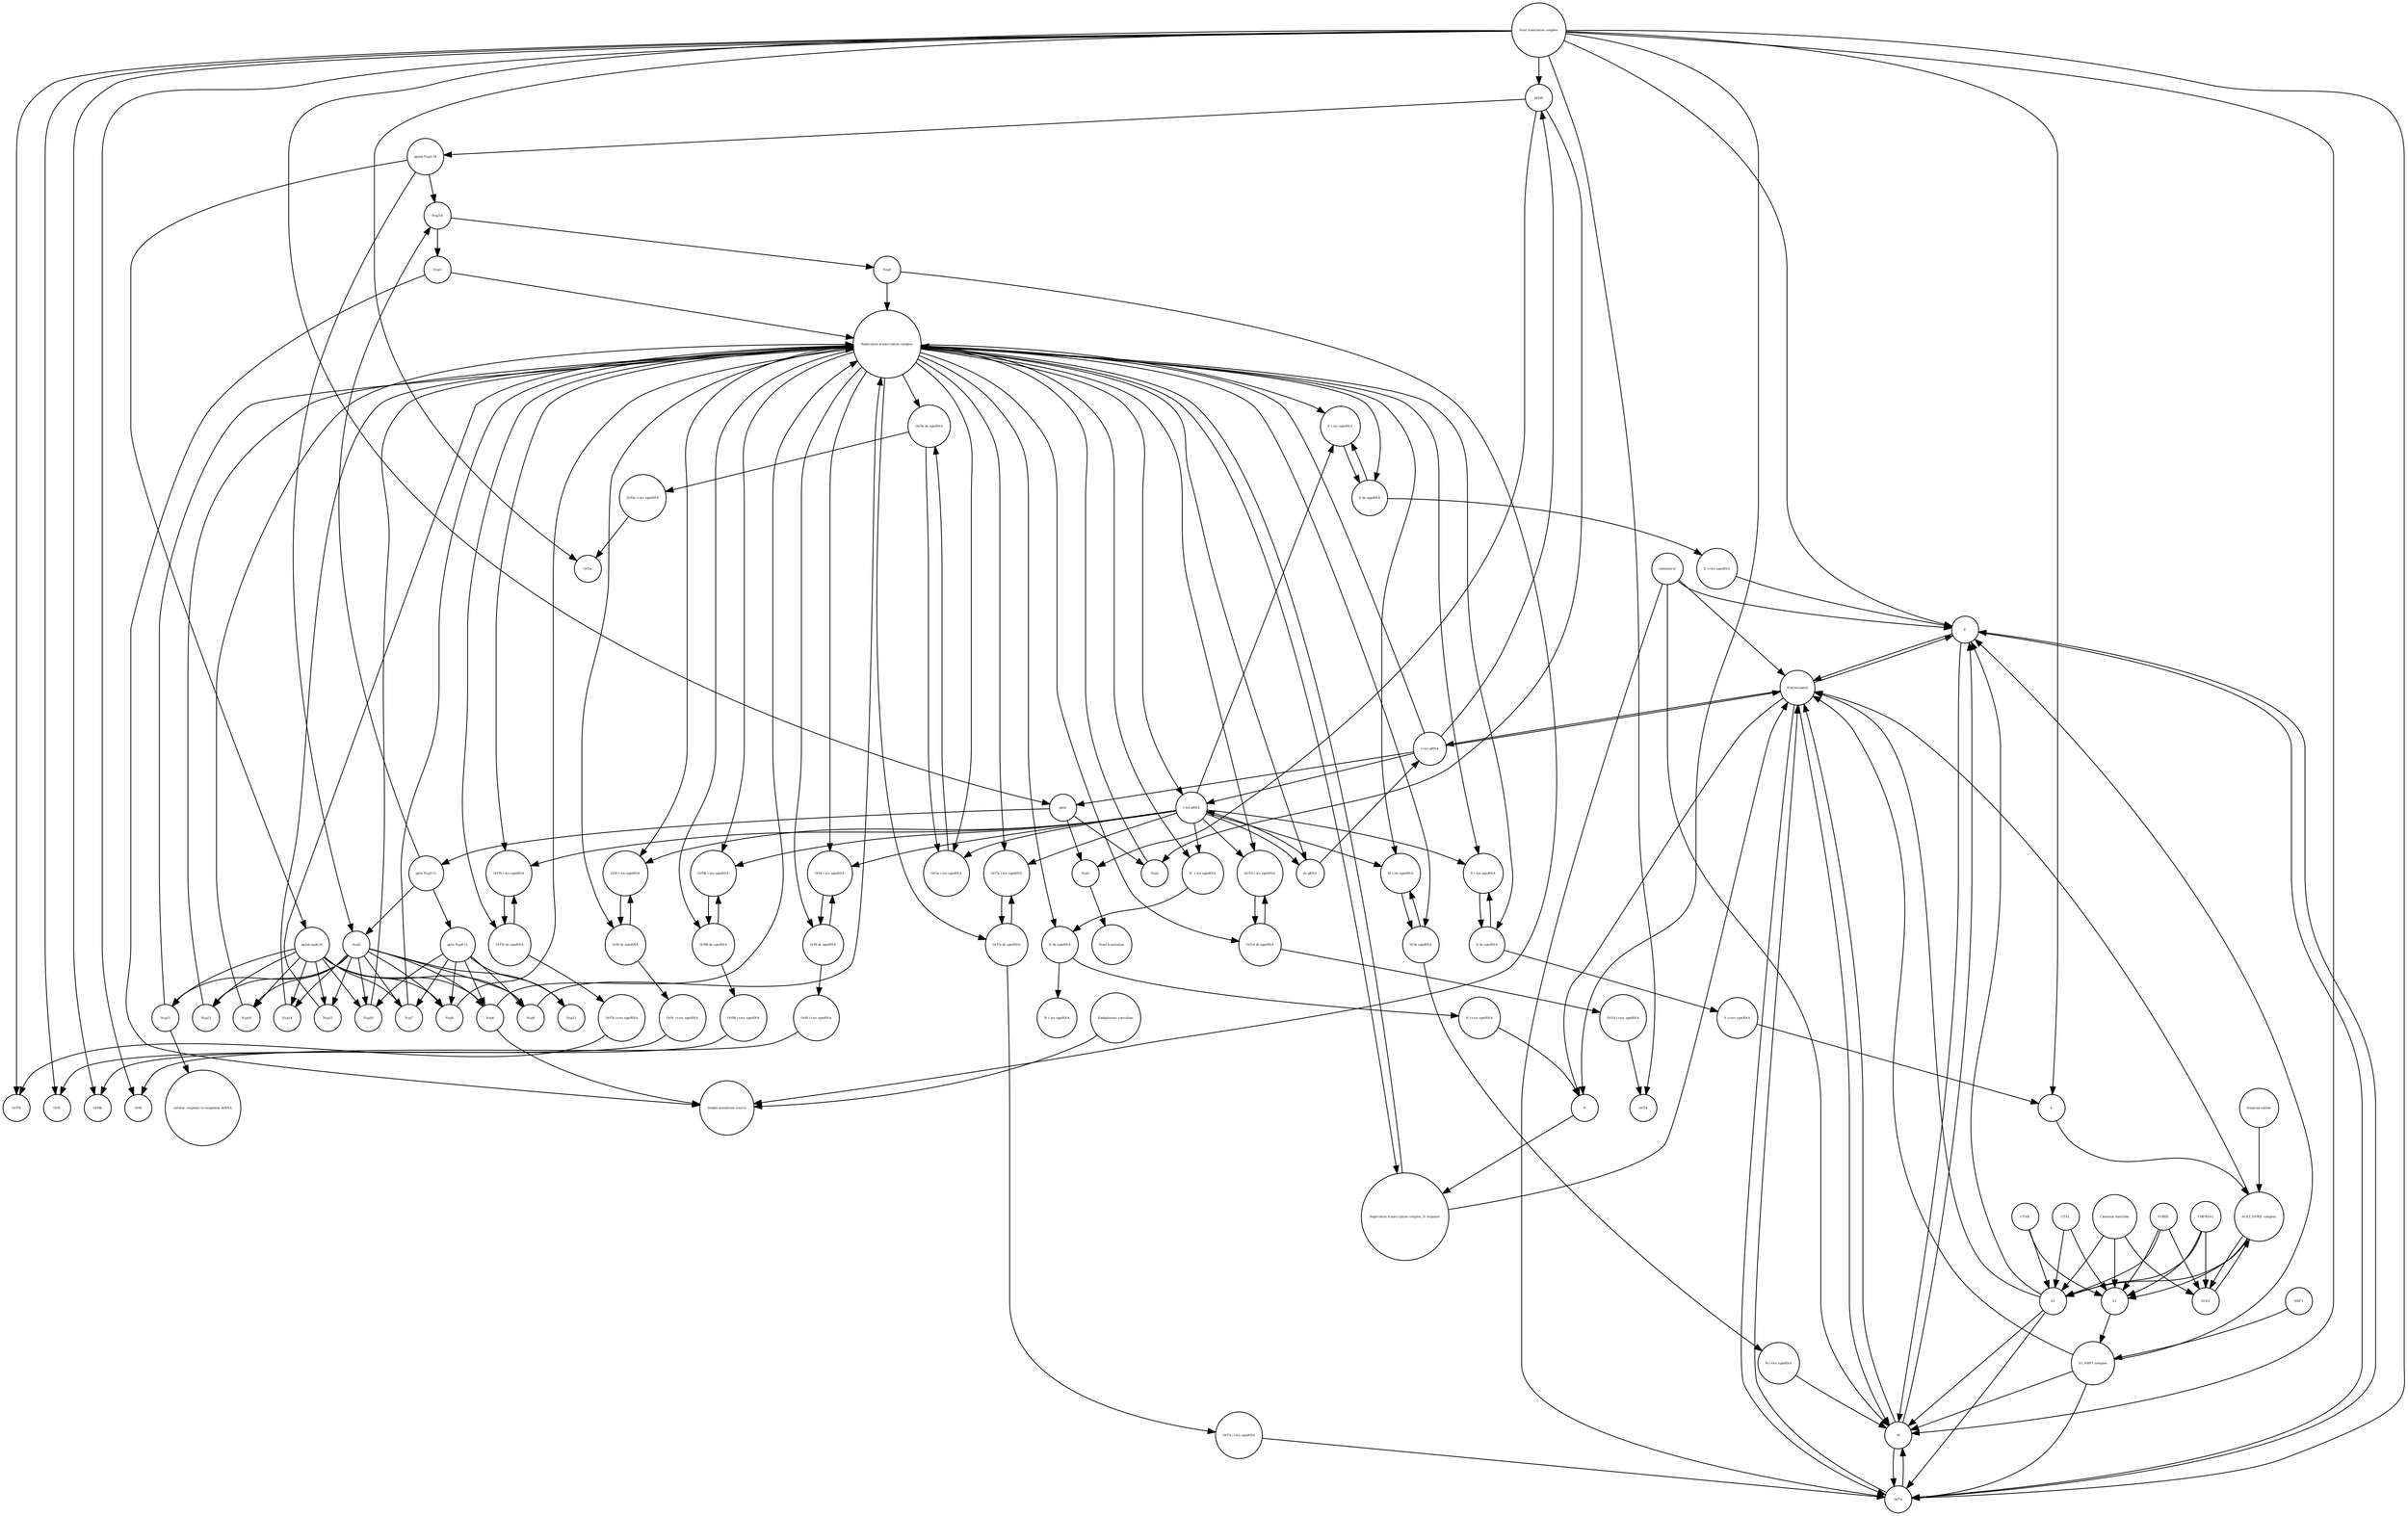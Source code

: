 strict digraph  {
Nsp1 [annotation=urn_miriam_ncbiprotein_YP_009725297, bipartite=0, cls=macromolecule, fontsize=4, label=Nsp1, shape=circle];
"Host translation" [annotation="urn_miriam_obo.go_GO%3A0006412", bipartite=0, cls=phenotype, fontsize=4, label="Host translation", shape=circle];
Nsp15 [annotation=urn_miriam_ncbiprotein_YP_009725310, bipartite=0, cls=macromolecule, fontsize=4, label=Nsp15, shape=circle];
"cellular response to exogenous dsRNA" [annotation="urn_miriam_obo.go_GO%3A0071360", bipartite=0, cls=phenotype, fontsize=4, label="cellular response to exogenous dsRNA", shape=circle];
"Orf8 (-)ss sgmRNA" [annotation="", bipartite=0, cls="nucleic acid feature", fontsize=4, label="Orf8 (-)ss sgmRNA", shape=circle];
Orf6 [annotation=urn_miriam_uniprot_P0DTC6, bipartite=0, cls=macromolecule, fontsize=4, label=Orf6, shape=circle];
"Orf14 (+)ss sgmRNA" [annotation="", bipartite=0, cls="nucleic acid feature", fontsize=4, label="Orf14 (+)ss sgmRNA", shape=circle];
CTSB [annotation="", bipartite=0, cls=macromolecule, fontsize=4, label=CTSB, shape=circle];
"Orf3a ds sgmRNA" [annotation="", bipartite=0, cls="nucleic acid feature", fontsize=4, label="Orf3a ds sgmRNA", shape=circle];
"Orf7b (+)ss sgmRNA" [annotation="", bipartite=0, cls="nucleic acid feature", fontsize=4, label="Orf7b (+)ss sgmRNA", shape=circle];
"Orf7b (-)ss sgmRNA" [annotation="", bipartite=0, cls="nucleic acid feature", fontsize=4, label="Orf7b (-)ss sgmRNA", shape=circle];
"E (-)ss sgmRNA" [annotation=urn_miriam_ncbigene_43740570, bipartite=0, cls="nucleic acid feature", fontsize=4, label="E (-)ss sgmRNA", shape=circle];
"Orf8 (+)ss sgmRNA" [annotation="", bipartite=0, cls="nucleic acid feature", fontsize=4, label="Orf8 (+)ss sgmRNA", shape=circle];
"Orf8 ds sgmRNA" [annotation="", bipartite=0, cls="nucleic acid feature", fontsize=4, label="Orf8 ds sgmRNA", shape=circle];
Orf7b [annotation=urn_miriam_uniprot_P0DTD8, bipartite=0, cls=macromolecule, fontsize=4, label=Orf7b, shape=circle];
"Orf14 ds sgmRNA" [annotation="", bipartite=0, cls="nucleic acid feature", fontsize=4, label="Orf14 ds sgmRNA", shape=circle];
"Orf7a (+)ss sgmRNA" [annotation="", bipartite=0, cls="nucleic acid feature", fontsize=4, label="Orf7a (+)ss sgmRNA", shape=circle];
"S1_NRP1 complex" [annotation="", bipartite=0, cls=complex, fontsize=4, label="S1_NRP1 complex", shape=circle];
Nsp10 [annotation=urn_miriam_ncbiprotein_YP_009725306, bipartite=0, cls=macromolecule, fontsize=4, label=Nsp10, shape=circle];
"Orf3a (-)ss sgmRNA" [annotation="", bipartite=0, cls="nucleic acid feature", fontsize=4, label="Orf3a (-)ss sgmRNA", shape=circle];
"Double-membrane vesicle" [annotation="urn_miriam_obo.go_GO%3A0039718", bipartite=0, cls=complex, fontsize=4, label="Double-membrane vesicle", shape=circle];
Nucleocapsid [annotation="urn_miriam_obo.go_GO%3A0019013", bipartite=0, cls=complex, fontsize=4, label=Nucleocapsid, shape=circle];
"Orf6 (-)ss sgmRNA" [annotation="", bipartite=0, cls="nucleic acid feature", fontsize=4, label="Orf6 (-)ss sgmRNA", shape=circle];
"M (-)ss sgmRNA" [annotation=urn_miriam_ncbigene_43740571, bipartite=0, cls="nucleic acid feature", fontsize=4, label="M (-)ss sgmRNA", shape=circle];
"Camostat mesylate" [annotation="urn_miriam_pubchem.compound_2536", bipartite=0, cls="simple chemical", fontsize=4, label="Camostat mesylate", shape=circle];
S1 [annotation=urn_miriam_interpro_IPR002551, bipartite=0, cls=macromolecule, fontsize=4, label=S1, shape=circle];
Nsp4 [annotation=urn_miriam_ncbiprotein_YP_009725300, bipartite=0, cls=macromolecule, fontsize=4, label=Nsp4, shape=circle];
N [annotation=urn_miriam_uniprot_P0DTC9, bipartite=0, cls="macromolecule multimer", fontsize=4, label=N, shape=circle];
"pp1a Nsp6-11" [annotation=urn_miriam_uniprot_P0DTC1, bipartite=0, cls=macromolecule, fontsize=4, label="pp1a Nsp6-11", shape=circle];
"Nsp3-4" [annotation="urn_miriam_ncbiprotein_YP_009725299|urn_miriam_ncbiprotein_YP_009725300", bipartite=0, cls=macromolecule, fontsize=4, label="Nsp3-4", shape=circle];
E [annotation=urn_miriam_uniprot_P0DTC4, bipartite=0, cls=macromolecule, fontsize=4, label=E, shape=circle];
Nsp11 [annotation=urn_miriam_ncbiprotein_YP_009725312, bipartite=0, cls=macromolecule, fontsize=4, label=Nsp11, shape=circle];
"Orf14 (-)ss sgmRNA" [annotation="", bipartite=0, cls="nucleic acid feature", fontsize=4, label="Orf14 (-)ss sgmRNA", shape=circle];
"Orf7b ds sgmRNA" [annotation="", bipartite=0, cls="nucleic acid feature", fontsize=4, label="Orf7b ds sgmRNA", shape=circle];
Orf3a [annotation=urn_miriam_uniprot_P0DTC3, bipartite=0, cls=macromolecule, fontsize=4, label=Orf3a, shape=circle];
pp1ab [annotation=urn_miriam_uniprot_P0DTD1, bipartite=0, cls=macromolecule, fontsize=4, label=pp1ab, shape=circle];
"pp1a Nsp3-11" [annotation=urn_miriam_uniprot_P0DTC1, bipartite=0, cls=macromolecule, fontsize=4, label="pp1a Nsp3-11", shape=circle];
"Orf3a (+)ss sgmRNA" [annotation="", bipartite=0, cls="nucleic acid feature", fontsize=4, label="Orf3a (+)ss sgmRNA", shape=circle];
ACE2 [annotation="", bipartite=0, cls=macromolecule, fontsize=4, label=ACE2, shape=circle];
"E ds sgmRNA" [annotation="", bipartite=0, cls="nucleic acid feature", fontsize=4, label="E ds sgmRNA", shape=circle];
"M ds sgmRNA" [annotation="", bipartite=0, cls="nucleic acid feature", fontsize=4, label="M ds sgmRNA", shape=circle];
Nsp5 [annotation=urn_miriam_ncbiprotein_YP_009725301, bipartite=0, cls="macromolecule multimer", fontsize=4, label=Nsp5, shape=circle];
Nsp9 [annotation=urn_miriam_ncbiprotein_YP_009725305, bipartite=0, cls=macromolecule, fontsize=4, label=Nsp9, shape=circle];
"Heparan sulfate" [annotation="urn_miriam_obo.chebi_CHEBI%3A28815", bipartite=0, cls="simple chemical", fontsize=4, label="Heparan sulfate", shape=circle];
"Replication transcription complex_N oligomer" [annotation="", bipartite=0, cls=complex, fontsize=4, label="Replication transcription complex_N oligomer", shape=circle];
"Endoplasmic reticulum" [annotation="urn_miriam_obo.go_GO%3A0005783", bipartite=0, cls=complex, fontsize=4, label="Endoplasmic reticulum", shape=circle];
Nsp14 [annotation=urn_miriam_ncbiprotein_YP_009725309, bipartite=0, cls=macromolecule, fontsize=4, label=Nsp14, shape=circle];
"Orf9b ds sgmRNA" [annotation="", bipartite=0, cls="nucleic acid feature", fontsize=4, label="Orf9b ds sgmRNA", shape=circle];
"pp1ab Nsp3-16" [annotation=urn_miriam_uniprot_P0DTD1, bipartite=0, cls=macromolecule, fontsize=4, label="pp1ab Nsp3-16", shape=circle];
"N (-)ss sgmRNA" [annotation="", bipartite=0, cls="nucleic acid feature", fontsize=4, label="N (-)ss sgmRNA", shape=circle];
cholesterol [annotation="urn_miriam_obo.chebi_CHEBI%3A16113", bipartite=0, cls="simple chemical", fontsize=4, label=cholesterol, shape=circle];
pp1a [annotation=urn_miriam_uniprot_P0DTC1, bipartite=0, cls=macromolecule, fontsize=4, label=pp1a, shape=circle];
Orf9b [annotation=urn_miriam_uniprot_P0DTD2, bipartite=0, cls=macromolecule, fontsize=4, label=Orf9b, shape=circle];
"Orf9b (+)ss sgmRNA" [annotation="", bipartite=0, cls="nucleic acid feature", fontsize=4, label="Orf9b (+)ss sgmRNA", shape=circle];
Nsp12 [annotation=urn_miriam_ncbiprotein_YP_009725307, bipartite=0, cls=macromolecule, fontsize=4, label=Nsp12, shape=circle];
"E (+)ss sgmRNA" [annotation="", bipartite=0, cls="nucleic acid feature", fontsize=4, label="E (+)ss sgmRNA", shape=circle];
"N  (-)ss sgmRNA" [annotation=urn_miriam_ncbigene_43740575, bipartite=0, cls="nucleic acid feature", fontsize=4, label="N  (-)ss sgmRNA", shape=circle];
"Replication transcription complex" [annotation="", bipartite=0, cls=complex, fontsize=4, label="Replication transcription complex", shape=circle];
"Orf7a ds sgmRNA" [annotation="", bipartite=0, cls="nucleic acid feature", fontsize=4, label="Orf7a ds sgmRNA", shape=circle];
"M (+)ss sgmRNA" [annotation="", bipartite=0, cls="nucleic acid feature", fontsize=4, label="M (+)ss sgmRNA", shape=circle];
"ACE2_SPIKE complex" [annotation="", bipartite=0, cls=complex, fontsize=4, label="ACE2_SPIKE complex", shape=circle];
S2 [annotation=urn_miriam_interpro_IPR002552, bipartite=0, cls=macromolecule, fontsize=4, label=S2, shape=circle];
"(+)ss gRNA" [annotation=urn_miriam_refseq_NC_045512, bipartite=0, cls="nucleic acid feature", fontsize=4, label="(+)ss gRNA", shape=circle];
"Orf7a (-)ss sgmRNA" [annotation="", bipartite=0, cls="nucleic acid feature", fontsize=4, label="Orf7a (-)ss sgmRNA", shape=circle];
TMPRSS2 [annotation="", bipartite=0, cls=macromolecule, fontsize=4, label=TMPRSS2, shape=circle];
Nsp3 [annotation=urn_miriam_ncbiprotein_YP_009725299, bipartite=0, cls=macromolecule, fontsize=4, label=Nsp3, shape=circle];
"pp1ab nsp6-16" [annotation=urn_miriam_uniprot_P0DTD1, bipartite=0, cls=macromolecule, fontsize=4, label="pp1ab nsp6-16", shape=circle];
"Orf9b (-)ss sgmRNA" [annotation="", bipartite=0, cls="nucleic acid feature", fontsize=4, label="Orf9b (-)ss sgmRNA", shape=circle];
"ds gRNA" [annotation=urn_miriam_refseq_NC_045512, bipartite=0, cls="nucleic acid feature", fontsize=4, label="ds gRNA", shape=circle];
Nsp7 [annotation=urn_miriam_ncbiprotein_YP_009725303, bipartite=0, cls=macromolecule, fontsize=4, label=Nsp7, shape=circle];
"(-)ss gRNA" [annotation=urn_miriam_refseq_NC_045512, bipartite=0, cls="nucleic acid feature", fontsize=4, label="(-)ss gRNA", shape=circle];
"Orf6  (+)ss sgmRNA" [annotation="", bipartite=0, cls="nucleic acid feature", fontsize=4, label="Orf6  (+)ss sgmRNA", shape=circle];
Orf8 [annotation=urn_miriam_uniprot_P0DTC8, bipartite=0, cls=macromolecule, fontsize=4, label=Orf8, shape=circle];
NRP1 [annotation="", bipartite=0, cls=macromolecule, fontsize=4, label=NRP1, shape=circle];
CTSL [annotation="", bipartite=0, cls=macromolecule, fontsize=4, label=CTSL, shape=circle];
"Orf6 ds sgmRNA" [annotation="", bipartite=0, cls="nucleic acid feature", fontsize=4, label="Orf6 ds sgmRNA", shape=circle];
Nsp13 [annotation=urn_miriam_ncbiprotein_YP_009725308, bipartite=0, cls=macromolecule, fontsize=4, label=Nsp13, shape=circle];
Orf14 [annotation=urn_miriam_uniprot_P0DTD3, bipartite=0, cls=macromolecule, fontsize=4, label=Orf14, shape=circle];
Nsp2 [annotation=urn_miriam_ncbiprotein_YP_009725298, bipartite=0, cls=macromolecule, fontsize=4, label=Nsp2, shape=circle];
"S (-)ss sgmRNA" [annotation="", bipartite=0, cls="nucleic acid feature", fontsize=4, label="S (-)ss sgmRNA", shape=circle];
Nsp8 [annotation=urn_miriam_ncbiprotein_YP_009725304, bipartite=0, cls=macromolecule, fontsize=4, label=Nsp8, shape=circle];
Nsp16 [annotation=urn_miriam_ncbiprotein_YP_009725311, bipartite=0, cls=macromolecule, fontsize=4, label=Nsp16, shape=circle];
"Host translation complex" [annotation="urn_miriam_obo.go_GO%3A0070992", bipartite=0, cls=complex, fontsize=4, label="Host translation complex", shape=circle];
Orf7a [annotation=urn_miriam_uniprot_P0DTC7, bipartite=0, cls=macromolecule, fontsize=4, label=Orf7a, shape=circle];
S [annotation=urn_miriam_uniprot_P0DTC2, bipartite=0, cls=macromolecule, fontsize=4, label=S, shape=circle];
M [annotation=urn_miriam_uniprot_P0DTC5, bipartite=0, cls=macromolecule, fontsize=4, label=M, shape=circle];
FURIN [annotation="", bipartite=0, cls=macromolecule, fontsize=4, label=FURIN, shape=circle];
Nsp6 [annotation=urn_miriam_ncbiprotein_YP_009725302, bipartite=0, cls=macromolecule, fontsize=4, label=Nsp6, shape=circle];
"S ds sgmRNA" [annotation="", bipartite=0, cls="nucleic acid feature", fontsize=4, label="S ds sgmRNA", shape=circle];
"S (+)ss sgmRNA" [annotation="", bipartite=0, cls="nucleic acid feature", fontsize=4, label="S (+)ss sgmRNA", shape=circle];
"N (+)ss sgmRNA" [annotation=urn_miriam_ncbigene_43740575, bipartite=0, cls="nucleic acid feature", fontsize=4, label="N (+)ss sgmRNA", shape=circle];
"N ds sgmRNA" [annotation="", bipartite=0, cls="nucleic acid feature", fontsize=4, label="N ds sgmRNA", shape=circle];
Nsp1 -> "Host translation"  [annotation="", interaction_type=inhibition];
Nsp15 -> "cellular response to exogenous dsRNA"  [annotation="", interaction_type=inhibition];
Nsp15 -> "Replication transcription complex"  [annotation="", interaction_type=production];
"Orf8 (-)ss sgmRNA" -> "Orf8 ds sgmRNA"  [annotation="", interaction_type=production];
"Orf14 (+)ss sgmRNA" -> Orf14  [annotation="", interaction_type=production];
CTSB -> S2  [annotation="urn_miriam_pubmed_32142651|urn_miriam_taxonomy_2697049", interaction_type=catalysis];
CTSB -> S1  [annotation="urn_miriam_pubmed_32142651|urn_miriam_taxonomy_2697049", interaction_type=catalysis];
"Orf3a ds sgmRNA" -> "Orf3a (-)ss sgmRNA"  [annotation="", interaction_type=production];
"Orf3a ds sgmRNA" -> "Orf3a (+)ss sgmRNA"  [annotation="", interaction_type=production];
"Orf7b (+)ss sgmRNA" -> Orf7b  [annotation="", interaction_type=production];
"Orf7b (-)ss sgmRNA" -> "Orf7b ds sgmRNA"  [annotation="", interaction_type=production];
"E (-)ss sgmRNA" -> "E ds sgmRNA"  [annotation="", interaction_type=production];
"Orf8 (+)ss sgmRNA" -> Orf8  [annotation="", interaction_type=production];
"Orf8 ds sgmRNA" -> "Orf8 (+)ss sgmRNA"  [annotation="", interaction_type=production];
"Orf8 ds sgmRNA" -> "Orf8 (-)ss sgmRNA"  [annotation="", interaction_type=production];
"Orf14 ds sgmRNA" -> "Orf14 (+)ss sgmRNA"  [annotation="", interaction_type=production];
"Orf14 ds sgmRNA" -> "Orf14 (-)ss sgmRNA"  [annotation="", interaction_type=production];
"Orf7a (+)ss sgmRNA" -> Orf7a  [annotation="", interaction_type=production];
"S1_NRP1 complex" -> M  [annotation="urn_miriam_pubmed_32142651|urn_miriam_pubmed_32094589|urn_miriam_pubmed_32047258|urn_miriam_taxonomy_2697049|urn_miriam_pubmed_32944968", interaction_type=stimulation];
"S1_NRP1 complex" -> Orf7a  [annotation="urn_miriam_pubmed_32142651|urn_miriam_pubmed_32094589|urn_miriam_pubmed_32047258|urn_miriam_taxonomy_2697049|urn_miriam_pubmed_32944968", interaction_type=stimulation];
"S1_NRP1 complex" -> Nucleocapsid  [annotation="urn_miriam_pubmed_32142651|urn_miriam_pubmed_32094589|urn_miriam_pubmed_32047258|urn_miriam_taxonomy_2697049|urn_miriam_pubmed_32944968", interaction_type=stimulation];
"S1_NRP1 complex" -> E  [annotation="urn_miriam_pubmed_32142651|urn_miriam_pubmed_32094589|urn_miriam_pubmed_32047258|urn_miriam_taxonomy_2697049|urn_miriam_pubmed_32944968", interaction_type=stimulation];
Nsp10 -> "Replication transcription complex"  [annotation="", interaction_type=production];
"Orf3a (-)ss sgmRNA" -> "Orf3a ds sgmRNA"  [annotation="", interaction_type=production];
Nucleocapsid -> N  [annotation="", interaction_type=production];
Nucleocapsid -> "(+)ss gRNA"  [annotation="", interaction_type=production];
Nucleocapsid -> Orf7a  [annotation="", interaction_type=production];
Nucleocapsid -> M  [annotation="", interaction_type=production];
Nucleocapsid -> E  [annotation="", interaction_type=production];
"Orf6 (-)ss sgmRNA" -> "Orf6 ds sgmRNA"  [annotation="", interaction_type=production];
"M (-)ss sgmRNA" -> "M ds sgmRNA"  [annotation="", interaction_type=production];
"Camostat mesylate" -> S2  [annotation="urn_miriam_pubmed_32142651|urn_miriam_pubmed_32362314|urn_miriam_taxonomy_2697049", interaction_type=inhibition];
"Camostat mesylate" -> S1  [annotation="urn_miriam_pubmed_32142651|urn_miriam_pubmed_32362314|urn_miriam_taxonomy_2697049", interaction_type=inhibition];
"Camostat mesylate" -> ACE2  [annotation="urn_miriam_pubmed_32142651|urn_miriam_pubmed_32362314|urn_miriam_taxonomy_2697049", interaction_type=inhibition];
S1 -> "S1_NRP1 complex"  [annotation="", interaction_type=production];
Nsp4 -> "Double-membrane vesicle"  [annotation="urn_miriam_pubmed_23943763|urn_miriam_taxonomy_227984", interaction_type=modulation];
Nsp4 -> "Replication transcription complex"  [annotation="", interaction_type=production];
N -> "Replication transcription complex_N oligomer"  [annotation="", interaction_type=production];
"pp1a Nsp6-11" -> Nsp7  [annotation="", interaction_type=production];
"pp1a Nsp6-11" -> Nsp6  [annotation="", interaction_type=production];
"pp1a Nsp6-11" -> Nsp8  [annotation="", interaction_type=production];
"pp1a Nsp6-11" -> Nsp9  [annotation="", interaction_type=production];
"pp1a Nsp6-11" -> Nsp11  [annotation="", interaction_type=production];
"pp1a Nsp6-11" -> Nsp10  [annotation="", interaction_type=production];
"Nsp3-4" -> Nsp3  [annotation="urn_miriam_pubmed_15564471|urn_miriam_taxonomy_228330", interaction_type=catalysis];
"Nsp3-4" -> Nsp4  [annotation="urn_miriam_pubmed_15564471|urn_miriam_taxonomy_228330", interaction_type=catalysis];
E -> M  [annotation="", interaction_type=production];
E -> Nucleocapsid  [annotation="", interaction_type=production];
E -> Orf7a  [annotation="", interaction_type=production];
"Orf14 (-)ss sgmRNA" -> "Orf14 ds sgmRNA"  [annotation="", interaction_type=production];
"Orf7b ds sgmRNA" -> "Orf7b (+)ss sgmRNA"  [annotation="", interaction_type=production];
"Orf7b ds sgmRNA" -> "Orf7b (-)ss sgmRNA"  [annotation="", interaction_type=production];
pp1ab -> Nsp2  [annotation="urn_miriam_pubmed_15564471|urn_miriam_taxonomy_228330", interaction_type=catalysis];
pp1ab -> "pp1ab Nsp3-16"  [annotation="urn_miriam_pubmed_15564471|urn_miriam_taxonomy_228330", interaction_type=catalysis];
pp1ab -> Nsp1  [annotation="urn_miriam_pubmed_15564471|urn_miriam_taxonomy_228330", interaction_type=catalysis];
"pp1a Nsp3-11" -> "Nsp3-4"  [annotation="urn_miriam_pubmed_21203998|urn_miriam_taxonomy_228407|urn_miriam_pubmed_15564471|urn_miriam_taxonomy_228330", interaction_type=catalysis];
"pp1a Nsp3-11" -> Nsp5  [annotation="urn_miriam_pubmed_21203998|urn_miriam_taxonomy_228407|urn_miriam_pubmed_15564471|urn_miriam_taxonomy_228330", interaction_type=catalysis];
"pp1a Nsp3-11" -> "pp1a Nsp6-11"  [annotation="urn_miriam_pubmed_21203998|urn_miriam_taxonomy_228407|urn_miriam_pubmed_15564471|urn_miriam_taxonomy_228330", interaction_type=catalysis];
"Orf3a (+)ss sgmRNA" -> Orf3a  [annotation="", interaction_type=production];
ACE2 -> "ACE2_SPIKE complex"  [annotation="", interaction_type=production];
"E ds sgmRNA" -> "E (-)ss sgmRNA"  [annotation="", interaction_type=production];
"E ds sgmRNA" -> "E (+)ss sgmRNA"  [annotation="", interaction_type=production];
"M ds sgmRNA" -> "M (+)ss sgmRNA"  [annotation="", interaction_type=production];
"M ds sgmRNA" -> "M (-)ss sgmRNA"  [annotation="", interaction_type=production];
Nsp5 -> Nsp13  [annotation="urn_miriam_pubmed_11907209|urn_miriam_taxonomy_11142", interaction_type=catalysis];
Nsp5 -> Nsp14  [annotation="urn_miriam_pubmed_11907209|urn_miriam_taxonomy_11142", interaction_type=catalysis];
Nsp5 -> Nsp7  [annotation="urn_miriam_pubmed_11907209|urn_miriam_taxonomy_11142", interaction_type=catalysis];
Nsp5 -> Nsp6  [annotation="urn_miriam_pubmed_11907209|urn_miriam_taxonomy_11142", interaction_type=catalysis];
Nsp5 -> Nsp12  [annotation="urn_miriam_pubmed_11907209|urn_miriam_taxonomy_11142", interaction_type=catalysis];
Nsp5 -> Nsp15  [annotation="urn_miriam_pubmed_11907209|urn_miriam_taxonomy_11142", interaction_type=catalysis];
Nsp5 -> Nsp8  [annotation="urn_miriam_pubmed_11907209|urn_miriam_taxonomy_11142", interaction_type=catalysis];
Nsp5 -> Nsp9  [annotation="urn_miriam_pubmed_11907209|urn_miriam_taxonomy_11142", interaction_type=catalysis];
Nsp5 -> Nsp16  [annotation="urn_miriam_pubmed_11907209|urn_miriam_taxonomy_11142", interaction_type=catalysis];
Nsp5 -> Nsp10  [annotation="urn_miriam_pubmed_11907209|urn_miriam_taxonomy_11142", interaction_type=catalysis];
Nsp5 -> Nsp11  [annotation="urn_miriam_pubmed_11907209|urn_miriam_taxonomy_11142", interaction_type=catalysis];
Nsp9 -> "Replication transcription complex"  [annotation="", interaction_type=production];
"Heparan sulfate" -> "ACE2_SPIKE complex"  [annotation="urn_miriam_pubmed_32142651|urn_miriam_pubmed_32094589|urn_miriam_taxonomy_2697049|urn_miriam_pubmed_32155444|urn_miriam_pubmed_32970989", interaction_type=stimulation];
"Replication transcription complex_N oligomer" -> "Replication transcription complex"  [annotation="", interaction_type=production];
"Replication transcription complex_N oligomer" -> Nucleocapsid  [annotation="", interaction_type=production];
"Endoplasmic reticulum" -> "Double-membrane vesicle"  [annotation="", interaction_type=production];
Nsp14 -> "Replication transcription complex"  [annotation="", interaction_type=production];
"Orf9b ds sgmRNA" -> "Orf9b (+)ss sgmRNA"  [annotation="", interaction_type=production];
"Orf9b ds sgmRNA" -> "Orf9b (-)ss sgmRNA"  [annotation="", interaction_type=production];
"pp1ab Nsp3-16" -> "Nsp3-4"  [annotation="urn_miriam_pubmed_21203998|urn_miriam_taxonomy_228407|urn_miriam_pubmed_15564471|urn_miriam_taxonomy_228330", interaction_type=catalysis];
"pp1ab Nsp3-16" -> Nsp5  [annotation="urn_miriam_pubmed_21203998|urn_miriam_taxonomy_228407|urn_miriam_pubmed_15564471|urn_miriam_taxonomy_228330", interaction_type=catalysis];
"pp1ab Nsp3-16" -> "pp1ab nsp6-16"  [annotation="urn_miriam_pubmed_21203998|urn_miriam_taxonomy_228407|urn_miriam_pubmed_15564471|urn_miriam_taxonomy_228330", interaction_type=catalysis];
cholesterol -> M  [annotation="urn_miriam_pubmed_32142651|urn_miriam_pubmed_32094589|urn_miriam_pubmed_32047258|urn_miriam_taxonomy_2697049|urn_miriam_pubmed_32944968", interaction_type=stimulation];
cholesterol -> Orf7a  [annotation="urn_miriam_pubmed_32142651|urn_miriam_pubmed_32094589|urn_miriam_pubmed_32047258|urn_miriam_taxonomy_2697049|urn_miriam_pubmed_32944968", interaction_type=stimulation];
cholesterol -> Nucleocapsid  [annotation="urn_miriam_pubmed_32142651|urn_miriam_pubmed_32094589|urn_miriam_pubmed_32047258|urn_miriam_taxonomy_2697049|urn_miriam_pubmed_32944968", interaction_type=stimulation];
cholesterol -> E  [annotation="urn_miriam_pubmed_32142651|urn_miriam_pubmed_32094589|urn_miriam_pubmed_32047258|urn_miriam_taxonomy_2697049|urn_miriam_pubmed_32944968", interaction_type=stimulation];
pp1a -> Nsp2  [annotation="urn_miriam_pubmed_15564471|urn_miriam_taxonomy_228330", interaction_type=catalysis];
pp1a -> "pp1a Nsp3-11"  [annotation="urn_miriam_pubmed_15564471|urn_miriam_taxonomy_228330", interaction_type=catalysis];
pp1a -> Nsp1  [annotation="urn_miriam_pubmed_15564471|urn_miriam_taxonomy_228330", interaction_type=catalysis];
"Orf9b (+)ss sgmRNA" -> Orf9b  [annotation="", interaction_type=production];
Nsp12 -> "Replication transcription complex"  [annotation="", interaction_type=production];
"E (+)ss sgmRNA" -> E  [annotation="", interaction_type=production];
"N  (-)ss sgmRNA" -> "N ds sgmRNA"  [annotation="", interaction_type=production];
"Replication transcription complex" -> "N ds sgmRNA"  [annotation="urn_miriam_pubmed_22438542|urn_miriam_taxonomy_11142", interaction_type="necessary stimulation"];
"Replication transcription complex" -> "M ds sgmRNA"  [annotation="urn_miriam_pubmed_22438542|urn_miriam_taxonomy_11142", interaction_type="necessary stimulation"];
"Replication transcription complex" -> "Orf7b ds sgmRNA"  [annotation="urn_miriam_pubmed_22438542|urn_miriam_taxonomy_11142", interaction_type="necessary stimulation"];
"Replication transcription complex" -> "Orf14 ds sgmRNA"  [annotation="urn_miriam_pubmed_22438542|urn_miriam_taxonomy_11142", interaction_type="necessary stimulation"];
"Replication transcription complex" -> "Orf8 ds sgmRNA"  [annotation="urn_miriam_pubmed_22438542|urn_miriam_taxonomy_11142", interaction_type="necessary stimulation"];
"Replication transcription complex" -> "Orf8 (-)ss sgmRNA"  [annotation="urn_miriam_pubmed_8830530|urn_miriam_taxonomy_1138", interaction_type="necessary stimulation"];
"Replication transcription complex" -> "N  (-)ss sgmRNA"  [annotation="urn_miriam_pubmed_8830530|urn_miriam_taxonomy_1138", interaction_type="necessary stimulation"];
"Replication transcription complex" -> "Orf14 (-)ss sgmRNA"  [annotation="urn_miriam_pubmed_8830530|urn_miriam_taxonomy_1138", interaction_type="necessary stimulation"];
"Replication transcription complex" -> "Orf7b (-)ss sgmRNA"  [annotation="urn_miriam_pubmed_8830530|urn_miriam_taxonomy_1138", interaction_type="necessary stimulation"];
"Replication transcription complex" -> "E (-)ss sgmRNA"  [annotation="urn_miriam_pubmed_8830530|urn_miriam_taxonomy_1138", interaction_type="necessary stimulation"];
"Replication transcription complex" -> "S (-)ss sgmRNA"  [annotation="urn_miriam_pubmed_8830530|urn_miriam_taxonomy_1138", interaction_type="necessary stimulation"];
"Replication transcription complex" -> "Orf7a (-)ss sgmRNA"  [annotation="urn_miriam_pubmed_8830530|urn_miriam_taxonomy_1138", interaction_type="necessary stimulation"];
"Replication transcription complex" -> "Orf9b (-)ss sgmRNA"  [annotation="urn_miriam_pubmed_8830530|urn_miriam_taxonomy_1138", interaction_type="necessary stimulation"];
"Replication transcription complex" -> "Orf3a (-)ss sgmRNA"  [annotation="urn_miriam_pubmed_8830530|urn_miriam_taxonomy_1138", interaction_type="necessary stimulation"];
"Replication transcription complex" -> "Orf6 (-)ss sgmRNA"  [annotation="urn_miriam_pubmed_8830530|urn_miriam_taxonomy_1138", interaction_type="necessary stimulation"];
"Replication transcription complex" -> "M (-)ss sgmRNA"  [annotation="urn_miriam_pubmed_8830530|urn_miriam_taxonomy_1138", interaction_type="necessary stimulation"];
"Replication transcription complex" -> "Orf3a ds sgmRNA"  [annotation="urn_miriam_pubmed_22438542|urn_miriam_taxonomy_11142", interaction_type="necessary stimulation"];
"Replication transcription complex" -> "Orf7a ds sgmRNA"  [annotation="urn_miriam_pubmed_22438542|urn_miriam_taxonomy_11142", interaction_type="necessary stimulation"];
"Replication transcription complex" -> "ds gRNA"  [annotation="urn_miriam_pubmed_22438542|urn_miriam_taxonomy_11142", interaction_type="necessary stimulation"];
"Replication transcription complex" -> "Orf6 ds sgmRNA"  [annotation="urn_miriam_pubmed_22438542|urn_miriam_taxonomy_11142", interaction_type="necessary stimulation"];
"Replication transcription complex" -> "Orf9b ds sgmRNA"  [annotation="urn_miriam_pubmed_22438542|urn_miriam_taxonomy_11142", interaction_type="necessary stimulation"];
"Replication transcription complex" -> "S ds sgmRNA"  [annotation="urn_miriam_pubmed_22438542|urn_miriam_pubmed_11142", interaction_type="necessary stimulation"];
"Replication transcription complex" -> "(-)ss gRNA"  [annotation="urn_miriam_pubmed_22438542|urn_miriam_taxonomy_11142", interaction_type="necessary stimulation"];
"Replication transcription complex" -> "Replication transcription complex_N oligomer"  [annotation="", interaction_type=production];
"Replication transcription complex" -> "E ds sgmRNA"  [annotation="urn_miriam_pubmed_22438542|urn_miriam_pubmed_11142", interaction_type="necessary stimulation"];
"Orf7a ds sgmRNA" -> "Orf7a (+)ss sgmRNA"  [annotation="", interaction_type=production];
"Orf7a ds sgmRNA" -> "Orf7a (-)ss sgmRNA"  [annotation="", interaction_type=production];
"M (+)ss sgmRNA" -> M  [annotation="", interaction_type=production];
"ACE2_SPIKE complex" -> S2  [annotation="", interaction_type=production];
"ACE2_SPIKE complex" -> S1  [annotation="", interaction_type=production];
"ACE2_SPIKE complex" -> ACE2  [annotation="", interaction_type=production];
"ACE2_SPIKE complex" -> Nucleocapsid  [annotation="urn_miriam_pubmed_32142651|urn_miriam_pubmed_32094589|urn_miriam_taxonomy_2697049", interaction_type=stimulation];
S2 -> M  [annotation="urn_miriam_pubmed_32142651|urn_miriam_pubmed_32094589|urn_miriam_pubmed_32047258|urn_miriam_taxonomy_2697049|urn_miriam_pubmed_32944968", interaction_type=stimulation];
S2 -> Orf7a  [annotation="urn_miriam_pubmed_32142651|urn_miriam_pubmed_32094589|urn_miriam_pubmed_32047258|urn_miriam_taxonomy_2697049|urn_miriam_pubmed_32944968", interaction_type=stimulation];
S2 -> Nucleocapsid  [annotation="urn_miriam_pubmed_32142651|urn_miriam_pubmed_32094589|urn_miriam_pubmed_32047258|urn_miriam_taxonomy_2697049|urn_miriam_pubmed_32944968", interaction_type=stimulation];
S2 -> E  [annotation="urn_miriam_pubmed_32142651|urn_miriam_pubmed_32094589|urn_miriam_pubmed_32047258|urn_miriam_taxonomy_2697049|urn_miriam_pubmed_32944968", interaction_type=stimulation];
"(+)ss gRNA" -> pp1ab  [annotation="", interaction_type=production];
"(+)ss gRNA" -> "Replication transcription complex"  [annotation="", interaction_type=production];
"(+)ss gRNA" -> Nucleocapsid  [annotation="", interaction_type=production];
"(+)ss gRNA" -> "(-)ss gRNA"  [annotation="", interaction_type=production];
"(+)ss gRNA" -> pp1a  [annotation="", interaction_type=production];
"Orf7a (-)ss sgmRNA" -> "Orf7a ds sgmRNA"  [annotation="", interaction_type=production];
TMPRSS2 -> S2  [annotation="urn_miriam_pubmed_32142651|urn_miriam_pubmed_32362314|urn_miriam_taxonomy_2697049", interaction_type=catalysis];
TMPRSS2 -> S1  [annotation="urn_miriam_pubmed_32142651|urn_miriam_pubmed_32362314|urn_miriam_taxonomy_2697049", interaction_type=catalysis];
TMPRSS2 -> ACE2  [annotation="urn_miriam_pubmed_32142651|urn_miriam_pubmed_32362314|urn_miriam_taxonomy_2697049", interaction_type=catalysis];
Nsp3 -> "Double-membrane vesicle"  [annotation="urn_miriam_pubmed_23943763|urn_miriam_taxonomy_227984", interaction_type=modulation];
Nsp3 -> "Replication transcription complex"  [annotation="", interaction_type=production];
"pp1ab nsp6-16" -> Nsp13  [annotation="", interaction_type=production];
"pp1ab nsp6-16" -> Nsp14  [annotation="", interaction_type=production];
"pp1ab nsp6-16" -> Nsp7  [annotation="", interaction_type=production];
"pp1ab nsp6-16" -> Nsp6  [annotation="", interaction_type=production];
"pp1ab nsp6-16" -> Nsp12  [annotation="", interaction_type=production];
"pp1ab nsp6-16" -> Nsp15  [annotation="", interaction_type=production];
"pp1ab nsp6-16" -> Nsp8  [annotation="", interaction_type=production];
"pp1ab nsp6-16" -> Nsp9  [annotation="", interaction_type=production];
"pp1ab nsp6-16" -> Nsp16  [annotation="", interaction_type=production];
"pp1ab nsp6-16" -> Nsp10  [annotation="", interaction_type=production];
"Orf9b (-)ss sgmRNA" -> "Orf9b ds sgmRNA"  [annotation="", interaction_type=production];
"ds gRNA" -> "(+)ss gRNA"  [annotation="", interaction_type=production];
"ds gRNA" -> "(-)ss gRNA"  [annotation="", interaction_type=production];
Nsp7 -> "Replication transcription complex"  [annotation="", interaction_type=production];
"(-)ss gRNA" -> "ds gRNA"  [annotation="", interaction_type=production];
"(-)ss gRNA" -> "Orf3a (-)ss sgmRNA"  [annotation="", interaction_type=production];
"(-)ss gRNA" -> "Orf6 (-)ss sgmRNA"  [annotation="", interaction_type=production];
"(-)ss gRNA" -> "Orf7b (-)ss sgmRNA"  [annotation="", interaction_type=production];
"(-)ss gRNA" -> "Orf8 (-)ss sgmRNA"  [annotation="", interaction_type=production];
"(-)ss gRNA" -> "E (-)ss sgmRNA"  [annotation="", interaction_type=production];
"(-)ss gRNA" -> "Orf14 (-)ss sgmRNA"  [annotation="", interaction_type=production];
"(-)ss gRNA" -> "M (-)ss sgmRNA"  [annotation="", interaction_type=production];
"(-)ss gRNA" -> "S (-)ss sgmRNA"  [annotation="", interaction_type=production];
"(-)ss gRNA" -> "N  (-)ss sgmRNA"  [annotation="", interaction_type=production];
"(-)ss gRNA" -> "Orf9b (-)ss sgmRNA"  [annotation="", interaction_type=production];
"(-)ss gRNA" -> "Orf7a (-)ss sgmRNA"  [annotation="", interaction_type=production];
"Orf6  (+)ss sgmRNA" -> Orf6  [annotation="", interaction_type=production];
NRP1 -> "S1_NRP1 complex"  [annotation="", interaction_type=production];
CTSL -> S2  [annotation="urn_miriam_pubmed_32142651|urn_miriam_taxonomy_2697049", interaction_type=catalysis];
CTSL -> S1  [annotation="urn_miriam_pubmed_32142651|urn_miriam_taxonomy_2697049", interaction_type=catalysis];
"Orf6 ds sgmRNA" -> "Orf6 (-)ss sgmRNA"  [annotation="", interaction_type=production];
"Orf6 ds sgmRNA" -> "Orf6  (+)ss sgmRNA"  [annotation="", interaction_type=production];
Nsp13 -> "Replication transcription complex"  [annotation="", interaction_type=production];
Nsp2 -> "Replication transcription complex"  [annotation="", interaction_type=production];
"S (-)ss sgmRNA" -> "S ds sgmRNA"  [annotation="", interaction_type=production];
Nsp8 -> "Replication transcription complex"  [annotation="", interaction_type=production];
Nsp16 -> "Replication transcription complex"  [annotation="", interaction_type=production];
"Host translation complex" -> pp1ab  [annotation="urn_miriam_pubmed_31226023|urn_miriam_pubmed_27712623", interaction_type="necessary stimulation"];
"Host translation complex" -> Orf6  [annotation="urn_miriam_pubmed_31226023|urn_miriam_pubmed_27712623", interaction_type="necessary stimulation"];
"Host translation complex" -> S  [annotation="urn_miriam_pubmed_31226023|urn_miriam_pubmed_27712623", interaction_type="necessary stimulation"];
"Host translation complex" -> Orf3a  [annotation="urn_miriam_pubmed_31226023|urn_miriam_pubmed_27712623", interaction_type="necessary stimulation"];
"Host translation complex" -> Orf8  [annotation="urn_miriam_pubmed_31226023|urn_miriam_pubmed_27712623", interaction_type="necessary stimulation"];
"Host translation complex" -> N  [annotation="", interaction_type="necessary stimulation"];
"Host translation complex" -> Orf7a  [annotation="urn_miriam_pubmed_31226023|urn_miriam_pubmed_27712623", interaction_type="necessary stimulation"];
"Host translation complex" -> Orf7b  [annotation="urn_miriam_pubmed_31226023|urn_miriam_pubmed_27712623", interaction_type="necessary stimulation"];
"Host translation complex" -> Orf9b  [annotation="urn_miriam_pubmed_31226023|urn_miriam_pubmed_27712623", interaction_type="necessary stimulation"];
"Host translation complex" -> M  [annotation="urn_miriam_pubmed_31226023|urn_miriam_pubmed_27712623", interaction_type="necessary stimulation"];
"Host translation complex" -> E  [annotation="urn_miriam_pubmed_31226023|urn_miriam_pubmed_27712623", interaction_type="necessary stimulation"];
"Host translation complex" -> Orf14  [annotation="urn_miriam_pubmed_31226023|urn_miriam_pubmed_27712623", interaction_type="necessary stimulation"];
"Host translation complex" -> pp1a  [annotation="urn_miriam_pubmed_31226023|urn_miriam_pubmed_27712623", interaction_type="necessary stimulation"];
Orf7a -> M  [annotation="", interaction_type=production];
Orf7a -> Nucleocapsid  [annotation="", interaction_type=production];
Orf7a -> E  [annotation="", interaction_type=production];
S -> "ACE2_SPIKE complex"  [annotation="", interaction_type=production];
M -> Orf7a  [annotation="", interaction_type=production];
M -> Nucleocapsid  [annotation="", interaction_type=production];
M -> E  [annotation="", interaction_type=production];
FURIN -> S2  [annotation="urn_miriam_pubmed_32142651|urn_miriam_pubmed_32362314|urn_miriam_taxonomy_2697049", interaction_type=catalysis];
FURIN -> S1  [annotation="urn_miriam_pubmed_32142651|urn_miriam_pubmed_32362314|urn_miriam_taxonomy_2697049", interaction_type=catalysis];
FURIN -> ACE2  [annotation="urn_miriam_pubmed_32142651|urn_miriam_pubmed_32362314|urn_miriam_taxonomy_2697049", interaction_type=catalysis];
Nsp6 -> "Double-membrane vesicle"  [annotation="urn_miriam_pubmed_23943763|urn_miriam_taxonomy_227984", interaction_type=modulation];
Nsp6 -> "Replication transcription complex"  [annotation="", interaction_type=production];
"S ds sgmRNA" -> "S (+)ss sgmRNA"  [annotation="", interaction_type=production];
"S ds sgmRNA" -> "S (-)ss sgmRNA"  [annotation="", interaction_type=production];
"S (+)ss sgmRNA" -> S  [annotation="", interaction_type=production];
"N (+)ss sgmRNA" -> N  [annotation="", interaction_type=production];
"N ds sgmRNA" -> "N (+)ss sgmRNA"  [annotation="", interaction_type=production];
"N ds sgmRNA" -> "N (-)ss sgmRNA"  [annotation="", interaction_type=production];
}
